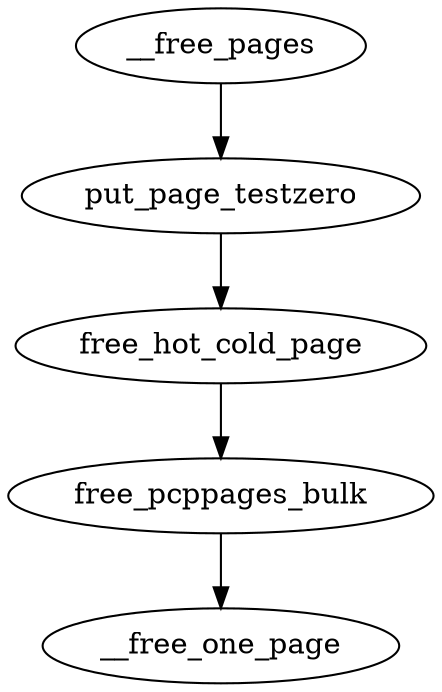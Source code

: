 digraph G {
	"__free_pages" -> "put_page_testzero"
	"put_page_testzero" -> "free_hot_cold_page"
	"free_hot_cold_page" -> "free_pcppages_bulk"
	"free_pcppages_bulk" -> "__free_one_page"
}
